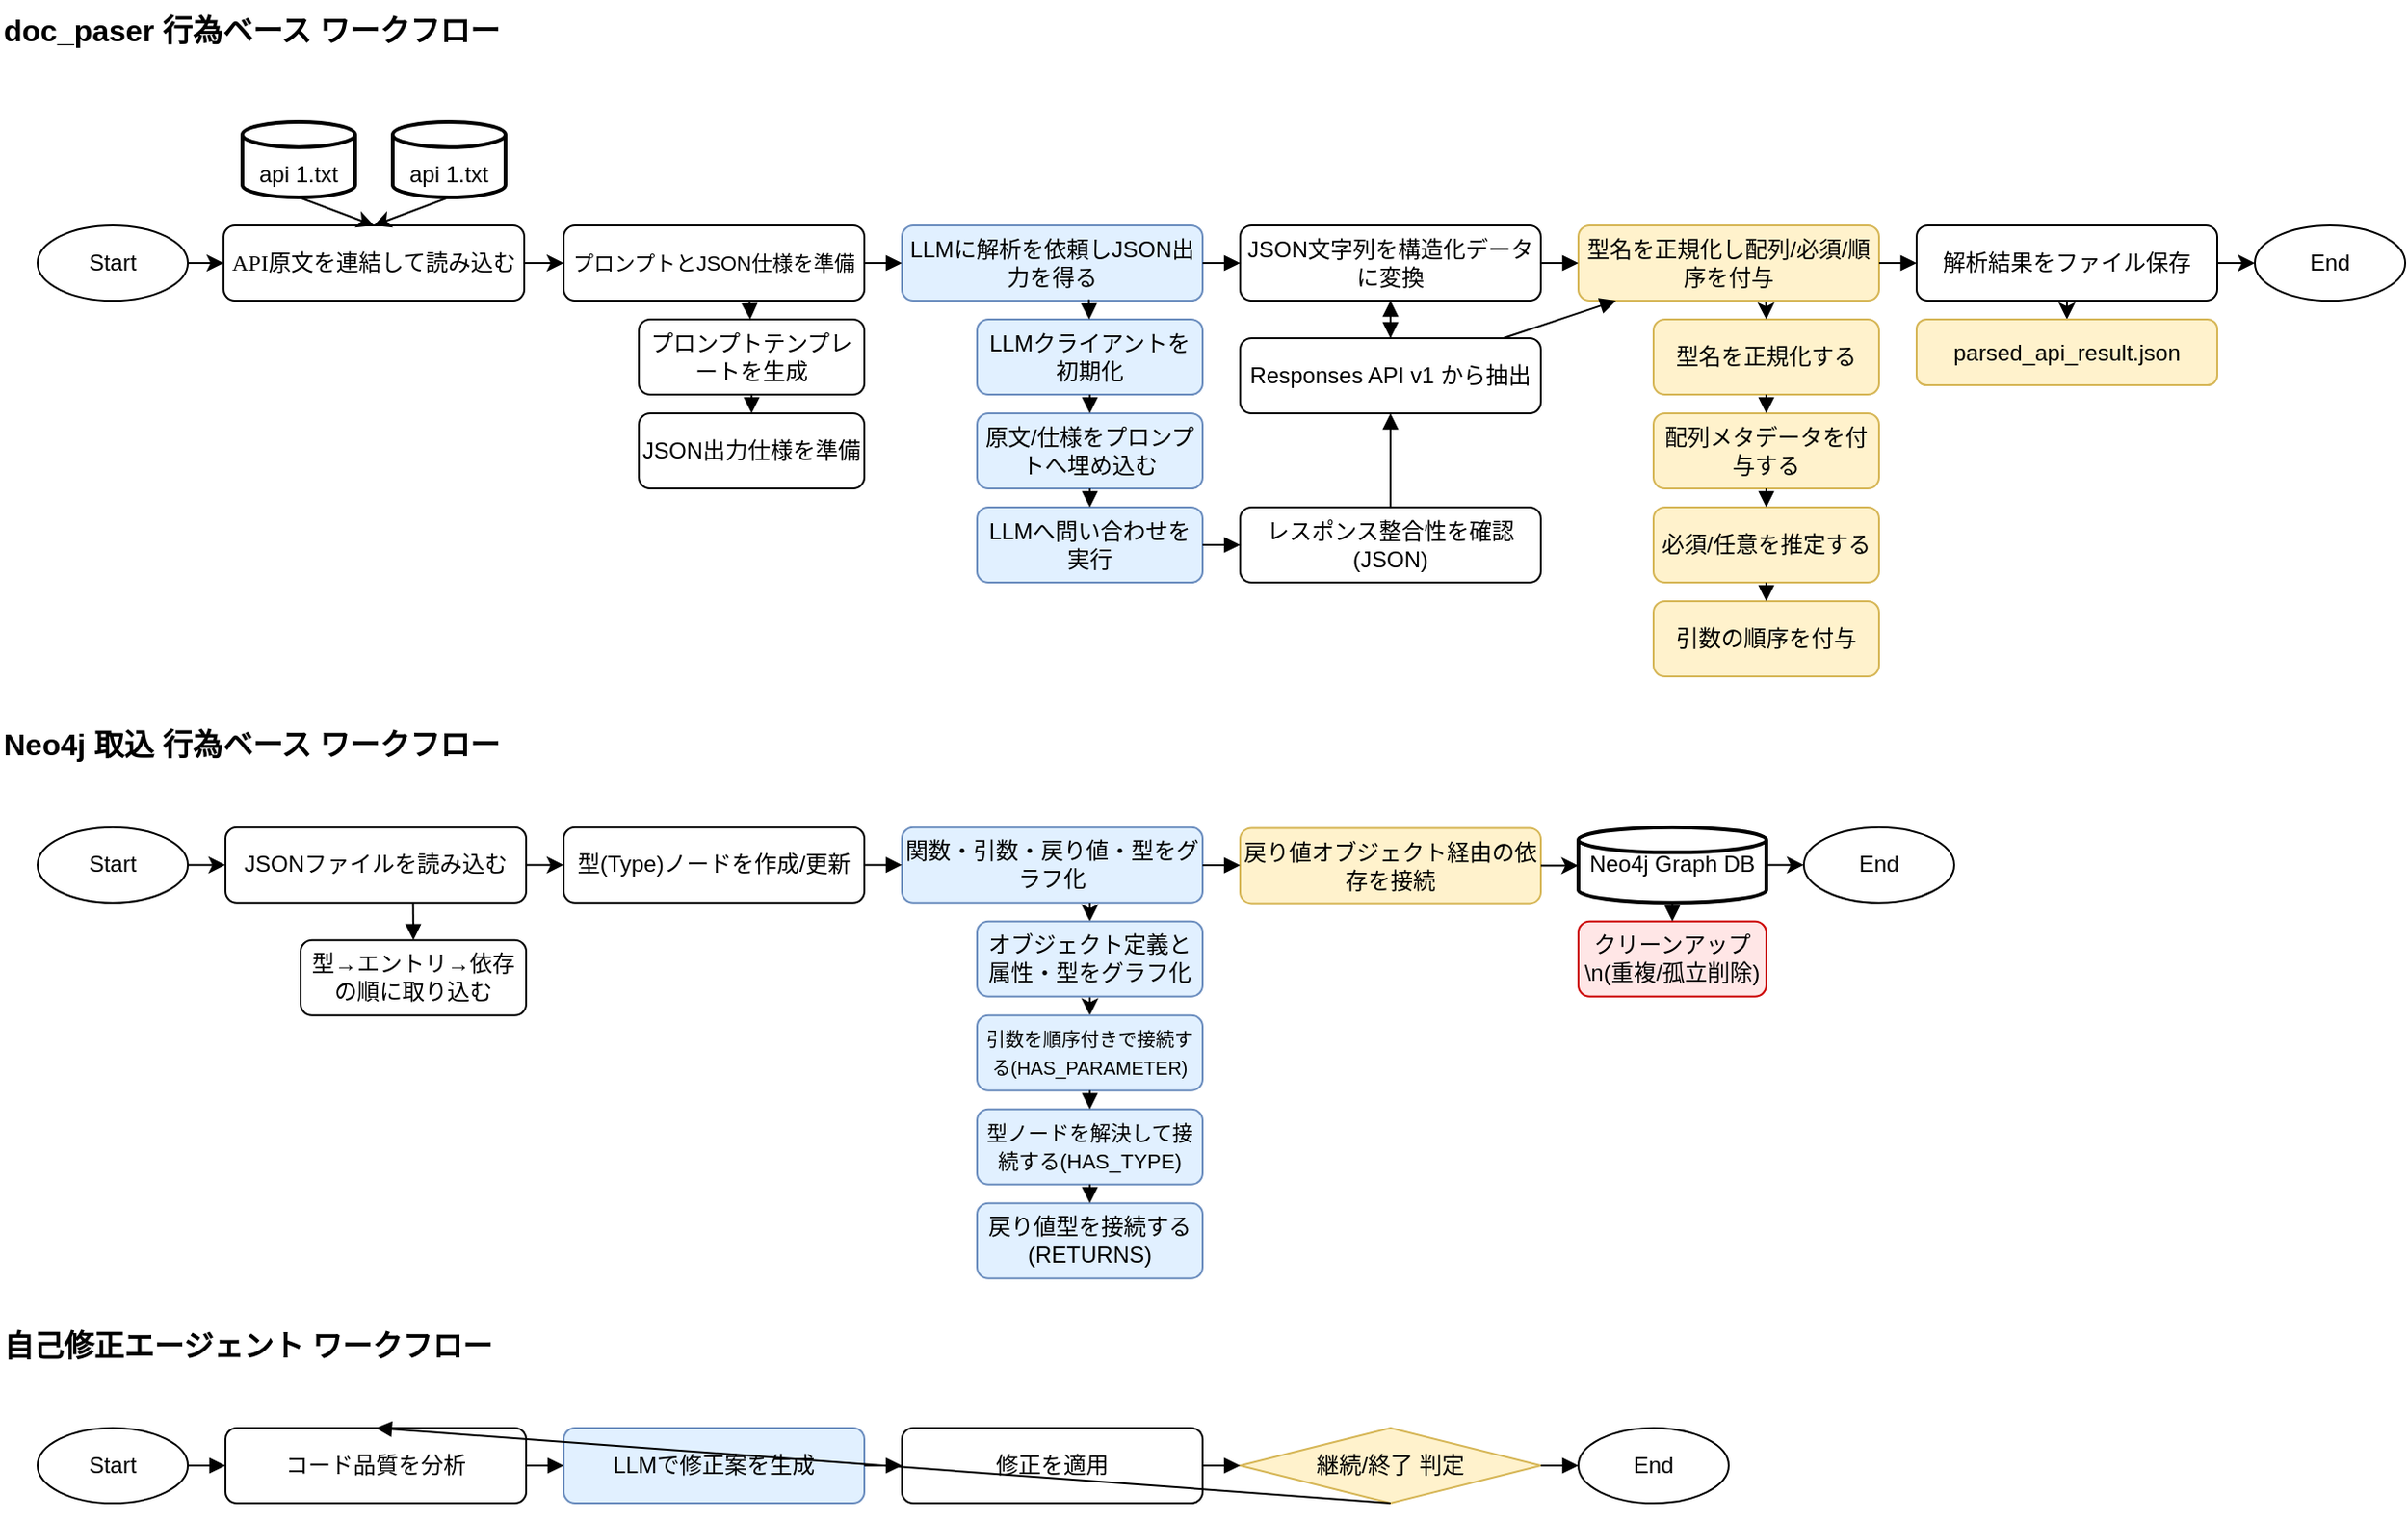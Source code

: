 <mxfile pages="3">
    <diagram id="doc_paser_functions" name="doc_paser_functions">
        <mxGraphModel dx="810" dy="376" grid="1" gridSize="10" guides="1" tooltips="1" connect="1" arrows="1" fold="1" page="1" pageScale="1" pageWidth="1920" pageHeight="1080" math="0" shadow="0">
            <root>
                <mxCell id="0"/>
                <mxCell id="1" parent="0"/>
                <mxCell id="DPF_TITLE" value="doc_paser 行為ベース ワークフロー" style="text;strokeColor=none;fillColor=none;align=left;verticalAlign=top;fontStyle=1;fontSize=16;" parent="1" vertex="1">
                    <mxGeometry x="40" y="40" width="360" height="30" as="geometry"/>
                </mxCell>
                <mxCell id="PqS9zqozncI3o1Njqwn--9" style="edgeStyle=orthogonalEdgeStyle;rounded=0;orthogonalLoop=1;jettySize=auto;html=1;exitX=1;exitY=0.5;exitDx=0;exitDy=0;entryX=0;entryY=0.5;entryDx=0;entryDy=0;" parent="1" source="DPF_START" target="DPF_LOADDOC" edge="1">
                    <mxGeometry relative="1" as="geometry"/>
                </mxCell>
                <mxCell id="DPF_START" value="Start" style="ellipse;whiteSpace=wrap;html=1;fillColor=#ffffff;strokeColor=#000000;" parent="1" vertex="1">
                    <mxGeometry x="60" y="160" width="80" height="40" as="geometry"/>
                </mxCell>
                <mxCell id="PqS9zqozncI3o1Njqwn--10" style="edgeStyle=orthogonalEdgeStyle;rounded=0;orthogonalLoop=1;jettySize=auto;html=1;exitX=1;exitY=0.5;exitDx=0;exitDy=0;entryX=0;entryY=0.5;entryDx=0;entryDy=0;" parent="1" source="DPF_LOADDOC" target="DPF_PROMPT" edge="1">
                    <mxGeometry relative="1" as="geometry"/>
                </mxCell>
                <mxCell id="DPF_LOADDOC" value="&lt;font face=&quot;UDゴシック&quot;&gt;API原文を連結して読み込む&lt;/font&gt;" style="rounded=1;whiteSpace=wrap;html=1;fillColor=#ffffff;strokeColor=#000000;" parent="1" vertex="1">
                    <mxGeometry x="159" y="160" width="160" height="40" as="geometry"/>
                </mxCell>
                <mxCell id="DPF_PROMPT" value="&lt;font style=&quot;font-size: 11px;&quot;&gt;プロンプトとJSON仕様を準備&lt;/font&gt;" style="rounded=1;whiteSpace=wrap;html=1;fillColor=#ffffff;strokeColor=#000000;" parent="1" vertex="1">
                    <mxGeometry x="340" y="160" width="160" height="40" as="geometry"/>
                </mxCell>
                <mxCell id="DPF_LLM" value="LLMに解析を依頼しJSON出力を得る" style="rounded=1;whiteSpace=wrap;html=1;fillColor=#e1f0ff;strokeColor=#6c8ebf;" parent="1" vertex="1">
                    <mxGeometry x="520" y="160" width="160" height="40" as="geometry"/>
                </mxCell>
                <mxCell id="DPF_PARSE" value="JSON文字列を構造化データに変換" style="rounded=1;whiteSpace=wrap;html=1;fillColor=#ffffff;strokeColor=#000000;" parent="1" vertex="1">
                    <mxGeometry x="700" y="160" width="160" height="40" as="geometry"/>
                </mxCell>
                <mxCell id="DPF_POST" value="型名を正規化し配列/必須/順序を付与" style="rounded=1;whiteSpace=wrap;html=1;fillColor=#fff2cc;strokeColor=#d6b656;" parent="1" vertex="1">
                    <mxGeometry x="880" y="160" width="160" height="40" as="geometry"/>
                </mxCell>
                <mxCell id="PqS9zqozncI3o1Njqwn--11" style="edgeStyle=orthogonalEdgeStyle;rounded=0;orthogonalLoop=1;jettySize=auto;html=1;exitX=1;exitY=0.5;exitDx=0;exitDy=0;entryX=0;entryY=0.5;entryDx=0;entryDy=0;" parent="1" source="DPF_SAVE" target="DPF_END_A" edge="1">
                    <mxGeometry relative="1" as="geometry"/>
                </mxCell>
                <mxCell id="PqS9zqozncI3o1Njqwn--12" style="edgeStyle=orthogonalEdgeStyle;rounded=0;orthogonalLoop=1;jettySize=auto;html=1;exitX=0.5;exitY=1;exitDx=0;exitDy=0;entryX=0.5;entryY=0;entryDx=0;entryDy=0;" parent="1" source="DPF_SAVE" target="DPF_JSON" edge="1">
                    <mxGeometry relative="1" as="geometry"/>
                </mxCell>
                <mxCell id="DPF_SAVE" value="解析結果をファイル保存" style="rounded=1;whiteSpace=wrap;html=1;fillColor=#ffffff;strokeColor=#000000;" parent="1" vertex="1">
                    <mxGeometry x="1060" y="160" width="160" height="40" as="geometry"/>
                </mxCell>
                <mxCell id="DPF_JSON" value="parsed_api_result.json" style="rounded=1;whiteSpace=wrap;html=1;fillColor=#fff2cc;strokeColor=#d6b656;" parent="1" vertex="1">
                    <mxGeometry x="1060" y="210" width="160" height="35" as="geometry"/>
                </mxCell>
                <mxCell id="DPF_END_A" value="End" style="ellipse;whiteSpace=wrap;html=1;fillColor=#ffffff;strokeColor=#000000;" parent="1" vertex="1">
                    <mxGeometry x="1240" y="160" width="80" height="40" as="geometry"/>
                </mxCell>
                <mxCell id="DPF_TITLE2" value="Neo4j 取込 行為ベース ワークフロー" style="text;strokeColor=none;fillColor=none;align=left;verticalAlign=top;fontStyle=1;fontSize=16;" parent="1" vertex="1">
                    <mxGeometry x="40" y="420" width="420" height="30" as="geometry"/>
                </mxCell>
                <mxCell id="DPF_START2" value="Start" style="ellipse;whiteSpace=wrap;html=1;fillColor=#ffffff;strokeColor=#000000;" parent="1" vertex="1">
                    <mxGeometry x="60" y="480.35" width="80" height="40" as="geometry"/>
                </mxCell>
                <mxCell id="PqS9zqozncI3o1Njqwn--21" style="edgeStyle=orthogonalEdgeStyle;rounded=0;orthogonalLoop=1;jettySize=auto;html=1;exitX=1;exitY=0.5;exitDx=0;exitDy=0;entryX=0;entryY=0.5;entryDx=0;entryDy=0;" parent="1" source="DPF_START2" target="DPF_READJSON" edge="1">
                    <mxGeometry relative="1" as="geometry">
                        <mxPoint x="320" y="500.35" as="sourcePoint"/>
                    </mxGeometry>
                </mxCell>
                <mxCell id="PqS9zqozncI3o1Njqwn--30" style="edgeStyle=orthogonalEdgeStyle;rounded=0;orthogonalLoop=1;jettySize=auto;html=1;exitX=0.624;exitY=0.978;exitDx=0;exitDy=0;entryX=0.5;entryY=0;entryDx=0;entryDy=0;exitPerimeter=0;" parent="1" edge="1">
                    <mxGeometry relative="1" as="geometry">
                        <mxPoint x="259.84" y="519.47" as="sourcePoint"/>
                    </mxGeometry>
                </mxCell>
                <mxCell id="DPF_IMPORT" value="型→エントリ→依存の順に&lt;span style=&quot;background-color: transparent; color: light-dark(rgb(0, 0, 0), rgb(255, 255, 255));&quot;&gt;取り込む&lt;/span&gt;" style="rounded=1;whiteSpace=wrap;html=1;fillColor=#ffffff;strokeColor=#000000;" parent="1" vertex="1">
                    <mxGeometry x="200" y="540.35" width="120" height="40" as="geometry"/>
                </mxCell>
                <mxCell id="DPF_TYPES" value="型(Type)ノードを作成/更新" style="rounded=1;whiteSpace=wrap;html=1;fillColor=#ffffff;strokeColor=#000000;" parent="1" vertex="1">
                    <mxGeometry x="340" y="480.35" width="160" height="40" as="geometry"/>
                </mxCell>
                <mxCell id="DPF_FUNCS" value="関数・引数・戻り値・型をグラフ化" style="rounded=1;whiteSpace=wrap;html=1;fillColor=#e1f0ff;strokeColor=#6c8ebf;" parent="1" vertex="1">
                    <mxGeometry x="520" y="480.35" width="160" height="40" as="geometry"/>
                </mxCell>
                <mxCell id="PqS9zqozncI3o1Njqwn--27" style="edgeStyle=orthogonalEdgeStyle;rounded=0;orthogonalLoop=1;jettySize=auto;html=1;exitX=0.5;exitY=1;exitDx=0;exitDy=0;entryX=0.5;entryY=0;entryDx=0;entryDy=0;" parent="1" source="DPF_OBJS" target="DPF_FUNC_PARAM" edge="1">
                    <mxGeometry relative="1" as="geometry"/>
                </mxCell>
                <mxCell id="PqS9zqozncI3o1Njqwn--29" style="edgeStyle=orthogonalEdgeStyle;rounded=0;orthogonalLoop=1;jettySize=auto;html=1;entryX=0.5;entryY=0;entryDx=0;entryDy=0;exitX=0.625;exitY=1.005;exitDx=0;exitDy=0;exitPerimeter=0;" parent="1" source="DPF_FUNCS" target="DPF_OBJS" edge="1">
                    <mxGeometry relative="1" as="geometry">
                        <mxPoint x="619.94" y="520.7" as="targetPoint"/>
                        <mxPoint x="620" y="520.35" as="sourcePoint"/>
                    </mxGeometry>
                </mxCell>
                <mxCell id="DPF_OBJS" value="オブジェクト定義と属性・型をグラフ化" style="rounded=1;whiteSpace=wrap;html=1;fillColor=#e1f0ff;strokeColor=#6c8ebf;" parent="1" vertex="1">
                    <mxGeometry x="560" y="530.35" width="120" height="40" as="geometry"/>
                </mxCell>
                <mxCell id="DPF_DEPS" value="戻り値オブジェクト経由の依存を接続" style="rounded=1;whiteSpace=wrap;html=1;fillColor=#fff2cc;strokeColor=#d6b656;" parent="1" vertex="1">
                    <mxGeometry x="700" y="480.7" width="160" height="40" as="geometry"/>
                </mxCell>
                <mxCell id="DPF_END_B" value="End" style="ellipse;whiteSpace=wrap;html=1;fillColor=#ffffff;strokeColor=#000000;" parent="1" vertex="1">
                    <mxGeometry x="1000" y="480.35" width="80" height="40" as="geometry"/>
                </mxCell>
                <mxCell id="e_dpf_4" style="endArrow=block;html=1;" parent="1" source="DPF_PROMPT" target="DPF_LLM" edge="1">
                    <mxGeometry relative="1" as="geometry"/>
                </mxCell>
                <mxCell id="e_dpf_5" style="endArrow=block;html=1;" parent="1" source="DPF_LLM" target="DPF_PARSE" edge="1">
                    <mxGeometry relative="1" as="geometry"/>
                </mxCell>
                <mxCell id="e_dpf_6" style="endArrow=block;html=1;" parent="1" source="DPF_PARSE" target="DPF_POST" edge="1">
                    <mxGeometry relative="1" as="geometry"/>
                </mxCell>
                <mxCell id="e_dpf_7" style="endArrow=block;html=1;" parent="1" source="DPF_POST" target="DPF_SAVE" edge="1">
                    <mxGeometry relative="1" as="geometry"/>
                </mxCell>
                <mxCell id="e_dpf_12" style="endArrow=block;html=1;" parent="1" source="DPF_TYPES" target="DPF_FUNCS" edge="1">
                    <mxGeometry relative="1" as="geometry"/>
                </mxCell>
                <mxCell id="e_dpf_14" style="endArrow=block;html=1;" parent="1" source="DPF_FUNCS" target="DPF_DEPS" edge="1">
                    <mxGeometry relative="1" as="geometry"/>
                </mxCell>
                <mxCell id="DPF_PROMPT_TPL" value="プロンプトテンプレートを生成" style="rounded=1;whiteSpace=wrap;html=1;fillColor=#ffffff;strokeColor=#000000;" parent="1" vertex="1">
                    <mxGeometry x="380" y="210" width="120" height="40" as="geometry"/>
                </mxCell>
                <mxCell id="DPF_JSON_FMT" value="JSON出力仕様を準備" style="rounded=1;whiteSpace=wrap;html=1;fillColor=#ffffff;strokeColor=#000000;" parent="1" vertex="1">
                    <mxGeometry x="380" y="260" width="120" height="40" as="geometry"/>
                </mxCell>
                <mxCell id="e_dpf_20" style="endArrow=block;html=1;exitX=0.618;exitY=1.019;exitDx=0;exitDy=0;exitPerimeter=0;" parent="1" source="DPF_PROMPT" target="DPF_PROMPT_TPL" edge="1">
                    <mxGeometry relative="1" as="geometry"/>
                </mxCell>
                <mxCell id="e_dpf_21" style="endArrow=block;html=1;" parent="1" source="DPF_PROMPT_TPL" target="DPF_JSON_FMT" edge="1">
                    <mxGeometry relative="1" as="geometry"/>
                </mxCell>
                <mxCell id="DPF_LLM_INIT" value="LLMクライアントを初期化" style="rounded=1;whiteSpace=wrap;html=1;fillColor=#e1f0ff;strokeColor=#6c8ebf;" parent="1" vertex="1">
                    <mxGeometry x="560" y="210" width="120" height="40" as="geometry"/>
                </mxCell>
                <mxCell id="DPF_PROMPT_FILL" value="原文/仕様をプロンプトへ埋め込む" style="rounded=1;whiteSpace=wrap;html=1;fillColor=#e1f0ff;strokeColor=#6c8ebf;" parent="1" vertex="1">
                    <mxGeometry x="560" y="260" width="120" height="40" as="geometry"/>
                </mxCell>
                <mxCell id="DPF_QUERY" value="LLMへ問い合わせを実行" style="rounded=1;whiteSpace=wrap;html=1;fillColor=#e1f0ff;strokeColor=#6c8ebf;" parent="1" vertex="1">
                    <mxGeometry x="560" y="310" width="120" height="40" as="geometry"/>
                </mxCell>
                <mxCell id="e_dpf_22" style="endArrow=block;html=1;exitX=0.622;exitY=0.984;exitDx=0;exitDy=0;exitPerimeter=0;" parent="1" source="DPF_LLM" target="DPF_LLM_INIT" edge="1">
                    <mxGeometry relative="1" as="geometry"/>
                </mxCell>
                <mxCell id="e_dpf_23" style="endArrow=block;html=1;" parent="1" source="DPF_LLM_INIT" target="DPF_PROMPT_FILL" edge="1">
                    <mxGeometry relative="1" as="geometry"/>
                </mxCell>
                <mxCell id="e_dpf_24" style="endArrow=block;html=1;" parent="1" source="DPF_PROMPT_FILL" target="DPF_QUERY" edge="1">
                    <mxGeometry relative="1" as="geometry"/>
                </mxCell>
                <mxCell id="DPF_RESP_CHECK" value="レスポンス整合性を確認(JSON)" style="rounded=1;whiteSpace=wrap;html=1;fillColor=#ffffff;strokeColor=#000000;" parent="1" vertex="1">
                    <mxGeometry x="700" y="310" width="160" height="40" as="geometry"/>
                </mxCell>
                <mxCell id="e_dpf_25" style="endArrow=block;html=1;" parent="1" source="DPF_QUERY" target="DPF_RESP_CHECK" edge="1">
                    <mxGeometry relative="1" as="geometry"/>
                </mxCell>
                <mxCell id="e_dpf_26" style="endArrow=block;html=1;" parent="1" source="DPF_RESP_API" target="DPF_PARSE" edge="1">
                    <mxGeometry relative="1" as="geometry"/>
                </mxCell>
                <mxCell id="DPF_NORM" value="型名を正規化する" style="rounded=1;whiteSpace=wrap;html=1;fillColor=#fff2cc;strokeColor=#d6b656;" parent="1" vertex="1">
                    <mxGeometry x="920" y="210" width="120" height="40" as="geometry"/>
                </mxCell>
                <mxCell id="DPF_ARRAY" value="配列メタデータを付与する" style="rounded=1;whiteSpace=wrap;html=1;fillColor=#fff2cc;strokeColor=#d6b656;" parent="1" vertex="1">
                    <mxGeometry x="920" y="260" width="120" height="40" as="geometry"/>
                </mxCell>
                <mxCell id="DPF_REQ" value="必須/任意を推定する" style="rounded=1;whiteSpace=wrap;html=1;fillColor=#fff2cc;strokeColor=#d6b656;" parent="1" vertex="1">
                    <mxGeometry x="920" y="310" width="120" height="40" as="geometry"/>
                </mxCell>
                <mxCell id="DPF_POS" value="引数の順序を付与" style="rounded=1;whiteSpace=wrap;html=1;fillColor=#fff2cc;strokeColor=#d6b656;" parent="1" vertex="1">
                    <mxGeometry x="920" y="360" width="120" height="40" as="geometry"/>
                </mxCell>
                <mxCell id="e_dpf_28" style="endArrow=block;html=1;" parent="1" source="DPF_NORM" target="DPF_ARRAY" edge="1">
                    <mxGeometry relative="1" as="geometry"/>
                </mxCell>
                <mxCell id="e_dpf_29" style="endArrow=block;html=1;" parent="1" source="DPF_ARRAY" target="DPF_REQ" edge="1">
                    <mxGeometry relative="1" as="geometry"/>
                </mxCell>
                <mxCell id="e_dpf_30" style="endArrow=block;html=1;" parent="1" source="DPF_REQ" target="DPF_POS" edge="1">
                    <mxGeometry relative="1" as="geometry"/>
                </mxCell>
                <mxCell id="PqS9zqozncI3o1Njqwn--22" style="edgeStyle=orthogonalEdgeStyle;rounded=0;orthogonalLoop=1;jettySize=auto;html=1;exitX=1;exitY=0.5;exitDx=0;exitDy=0;entryX=0;entryY=0.5;entryDx=0;entryDy=0;" parent="1" source="DPF_READJSON" target="DPF_TYPES" edge="1">
                    <mxGeometry relative="1" as="geometry"/>
                </mxCell>
                <mxCell id="DPF_READJSON" value="JSONファイルを読み込む" style="rounded=1;whiteSpace=wrap;html=1;fillColor=#ffffff;strokeColor=#000000;" parent="1" vertex="1">
                    <mxGeometry x="160" y="480.35" width="160" height="40" as="geometry"/>
                </mxCell>
                <mxCell id="e_dpf_33" style="endArrow=block;html=1;" parent="1" edge="1">
                    <mxGeometry relative="1" as="geometry">
                        <mxPoint x="260" y="570.35" as="sourcePoint"/>
                    </mxGeometry>
                </mxCell>
                <mxCell id="e_dpf_34" style="endArrow=block;html=1;" parent="1" edge="1">
                    <mxGeometry relative="1" as="geometry">
                        <mxPoint x="260" y="620.35" as="sourcePoint"/>
                    </mxGeometry>
                </mxCell>
                <mxCell id="e_dpf_36" style="endArrow=block;html=1;exitX=0.624;exitY=0.996;exitDx=0;exitDy=0;exitPerimeter=0;entryX=0.5;entryY=0;entryDx=0;entryDy=0;" parent="1" source="DPF_READJSON" target="DPF_IMPORT" edge="1">
                    <mxGeometry relative="1" as="geometry"/>
                </mxCell>
                <mxCell id="DPF_FUNC_PARAM" value="&lt;font style=&quot;font-size: 10px;&quot;&gt;引数を順序付きで接続する(HAS_PARAMETER)&lt;/font&gt;" style="rounded=1;whiteSpace=wrap;html=1;fillColor=#e1f0ff;strokeColor=#6c8ebf;" parent="1" vertex="1">
                    <mxGeometry x="560" y="580.35" width="120" height="40" as="geometry"/>
                </mxCell>
                <mxCell id="DPF_FUNC_TYPE" value="&lt;font style=&quot;font-size: 11px;&quot;&gt;型ノードを解決して接続する(HAS_TYPE)&lt;/font&gt;" style="rounded=1;whiteSpace=wrap;html=1;fillColor=#e1f0ff;strokeColor=#6c8ebf;" parent="1" vertex="1">
                    <mxGeometry x="560" y="630.35" width="120" height="40" as="geometry"/>
                </mxCell>
                <mxCell id="DPF_FUNC_RET" value="戻り値型を接続する(RETURNS)" style="rounded=1;whiteSpace=wrap;html=1;fillColor=#e1f0ff;strokeColor=#6c8ebf;" parent="1" vertex="1">
                    <mxGeometry x="560" y="680.35" width="120" height="40" as="geometry"/>
                </mxCell>
                <mxCell id="e_dpf_38" style="endArrow=block;html=1;" parent="1" source="DPF_FUNC_PARAM" target="DPF_FUNC_TYPE" edge="1">
                    <mxGeometry relative="1" as="geometry"/>
                </mxCell>
                <mxCell id="e_dpf_39" style="endArrow=block;html=1;" parent="1" source="DPF_FUNC_TYPE" target="DPF_FUNC_RET" edge="1">
                    <mxGeometry relative="1" as="geometry"/>
                </mxCell>
                <mxCell id="PqS9zqozncI3o1Njqwn--7" style="rounded=0;orthogonalLoop=1;jettySize=auto;html=1;exitX=0.5;exitY=1;exitDx=0;exitDy=0;exitPerimeter=0;entryX=0.5;entryY=0;entryDx=0;entryDy=0;" parent="1" source="PqS9zqozncI3o1Njqwn--3" target="DPF_LOADDOC" edge="1">
                    <mxGeometry relative="1" as="geometry"/>
                </mxCell>
                <mxCell id="PqS9zqozncI3o1Njqwn--3" value="&lt;div&gt;&lt;br&gt;&lt;/div&gt;api 1.txt" style="strokeWidth=2;html=1;shape=mxgraph.flowchart.database;whiteSpace=wrap;fontFamily=Helvetica;" parent="1" vertex="1">
                    <mxGeometry x="249" y="105" width="60" height="40" as="geometry"/>
                </mxCell>
                <mxCell id="PqS9zqozncI3o1Njqwn--8" style="rounded=0;orthogonalLoop=1;jettySize=auto;html=1;exitX=0.5;exitY=1;exitDx=0;exitDy=0;exitPerimeter=0;entryX=0.5;entryY=0;entryDx=0;entryDy=0;" parent="1" source="PqS9zqozncI3o1Njqwn--4" target="DPF_LOADDOC" edge="1">
                    <mxGeometry relative="1" as="geometry"/>
                </mxCell>
                <mxCell id="PqS9zqozncI3o1Njqwn--4" value="&lt;div&gt;&lt;br&gt;&lt;/div&gt;api 1.txt" style="strokeWidth=2;html=1;shape=mxgraph.flowchart.database;whiteSpace=wrap;fontFamily=Helvetica;" parent="1" vertex="1">
                    <mxGeometry x="169" y="105" width="60" height="40" as="geometry"/>
                </mxCell>
                <mxCell id="PqS9zqozncI3o1Njqwn--15" style="edgeStyle=orthogonalEdgeStyle;rounded=0;orthogonalLoop=1;jettySize=auto;html=1;exitX=0.624;exitY=1.017;exitDx=0;exitDy=0;exitPerimeter=0;" parent="1" source="DPF_POST" edge="1">
                    <mxGeometry relative="1" as="geometry">
                        <mxPoint x="980" y="210" as="targetPoint"/>
                    </mxGeometry>
                </mxCell>
                <mxCell id="PqS9zqozncI3o1Njqwn--25" style="edgeStyle=orthogonalEdgeStyle;rounded=0;orthogonalLoop=1;jettySize=auto;html=1;exitX=1;exitY=0.5;exitDx=0;exitDy=0;exitPerimeter=0;entryX=0;entryY=0.5;entryDx=0;entryDy=0;" parent="1" source="PqS9zqozncI3o1Njqwn--23" target="DPF_END_B" edge="1">
                    <mxGeometry relative="1" as="geometry"/>
                </mxCell>
                <mxCell id="PqS9zqozncI3o1Njqwn--23" value="Neo4j Graph DB" style="strokeWidth=2;html=1;shape=mxgraph.flowchart.database;whiteSpace=wrap;" parent="1" vertex="1">
                    <mxGeometry x="880" y="480.35" width="100" height="40" as="geometry"/>
                </mxCell>
                <mxCell id="PqS9zqozncI3o1Njqwn--24" style="edgeStyle=orthogonalEdgeStyle;rounded=0;orthogonalLoop=1;jettySize=auto;html=1;exitX=0.5;exitY=1;exitDx=0;exitDy=0;exitPerimeter=0;" parent="1" source="PqS9zqozncI3o1Njqwn--23" target="PqS9zqozncI3o1Njqwn--23" edge="1">
                    <mxGeometry relative="1" as="geometry"/>
                </mxCell>
                <mxCell id="PqS9zqozncI3o1Njqwn--26" style="edgeStyle=orthogonalEdgeStyle;rounded=0;orthogonalLoop=1;jettySize=auto;html=1;exitX=1;exitY=0.5;exitDx=0;exitDy=0;entryX=0;entryY=0.5;entryDx=0;entryDy=0;entryPerimeter=0;" parent="1" source="DPF_DEPS" target="PqS9zqozncI3o1Njqwn--23" edge="1">
                    <mxGeometry relative="1" as="geometry"/>
                </mxCell>
                <mxCell id="e_dpf_26a" style="endArrow=block;html=1;" parent="1" source="DPF_PARSE" target="DPF_RESP_API" edge="1">
                    <mxGeometry relative="1" as="geometry"/>
                </mxCell>
                <mxCell id="e_dpf_26b" style="endArrow=block;html=1;" parent="1" source="DPF_RESP_API" target="DPF_POST" edge="1">
                    <mxGeometry relative="1" as="geometry"/>
                </mxCell>
                <mxCell id="DPF_CLEAN" value="クリーンアップ\n(重複/孤立削除)" style="rounded=1;whiteSpace=wrap;html=1;fillColor=#ffe6e6;strokeColor=#cc0000;" parent="1" vertex="1">
                    <mxGeometry x="880" y="530.35" width="100" height="40" as="geometry"/>
                </mxCell>
                <mxCell id="e_dpf_45" style="endArrow=block;html=1;" parent="1" source="PqS9zqozncI3o1Njqwn--23" target="DPF_CLEAN" edge="1">
                    <mxGeometry relative="1" as="geometry"/>
                </mxCell>
                <mxCell id="DPF_TITLE3" value="自己修正エージェント ワークフロー" style="text;strokeColor=none;fillColor=none;align=left;verticalAlign=top;fontStyle=1;fontSize=16;" parent="1" vertex="1">
                    <mxGeometry x="40" y="740" width="360" height="30" as="geometry"/>
                </mxCell>
                <mxCell id="DPF_START3" value="Start" style="ellipse;whiteSpace=wrap;html=1;fillColor=#ffffff;strokeColor=#000000;" parent="1" vertex="1">
                    <mxGeometry x="60" y="800" width="80" height="40" as="geometry"/>
                </mxCell>
                <mxCell id="DPF_ANALYZE" value="コード品質を分析" style="rounded=1;whiteSpace=wrap;html=1;fillColor=#ffffff;strokeColor=#000000;" parent="1" vertex="1">
                    <mxGeometry x="160" y="800" width="160" height="40" as="geometry"/>
                </mxCell>
                <mxCell id="DPF_GEN_CORR" value="LLMで修正案を生成" style="rounded=1;whiteSpace=wrap;html=1;fillColor=#e1f0ff;strokeColor=#6c8ebf;" parent="1" vertex="1">
                    <mxGeometry x="340" y="800" width="160" height="40" as="geometry"/>
                </mxCell>
                <mxCell id="DPF_APPLY_CORR" value="修正を適用" style="rounded=1;whiteSpace=wrap;html=1;fillColor=#ffffff;strokeColor=#000000;" parent="1" vertex="1">
                    <mxGeometry x="520" y="800" width="160" height="40" as="geometry"/>
                </mxCell>
                <mxCell id="DPF_DECIDE" value="継続/終了 判定" style="rhombus;whiteSpace=wrap;html=1;fillColor=#fff2cc;strokeColor=#d6b656;" parent="1" vertex="1">
                    <mxGeometry x="700" y="800" width="160" height="40" as="geometry"/>
                </mxCell>
                <mxCell id="DPF_END3" value="End" style="ellipse;whiteSpace=wrap;html=1;fillColor=#ffffff;strokeColor=#000000;" parent="1" vertex="1">
                    <mxGeometry x="880" y="800" width="80" height="40" as="geometry"/>
                </mxCell>
                <mxCell id="e_dpf_50" style="endArrow=block;html=1;" parent="1" source="DPF_START3" target="DPF_ANALYZE" edge="1">
                    <mxGeometry relative="1" as="geometry"/>
                </mxCell>
                <mxCell id="e_dpf_51" style="endArrow=block;html=1;" parent="1" source="DPF_ANALYZE" target="DPF_GEN_CORR" edge="1">
                    <mxGeometry relative="1" as="geometry"/>
                </mxCell>
                <mxCell id="e_dpf_52" style="endArrow=block;html=1;" parent="1" source="DPF_GEN_CORR" target="DPF_APPLY_CORR" edge="1">
                    <mxGeometry relative="1" as="geometry"/>
                </mxCell>
                <mxCell id="e_dpf_53" style="endArrow=block;html=1;" parent="1" source="DPF_APPLY_CORR" target="DPF_DECIDE" edge="1">
                    <mxGeometry relative="1" as="geometry"/>
                </mxCell>
                <mxCell id="e_dpf_54" style="endArrow=block;html=1;" parent="1" source="DPF_DECIDE" target="DPF_END3" edge="1">
                    <mxGeometry relative="1" as="geometry"/>
                </mxCell>
                <mxCell id="e_dpf_55" style="endArrow=block;html=1;exitX=0.5;exitY=1;exitDx=0;exitDy=0;exitPerimeter=0;entryX=0.5;entryY=0;entryDx=0;entryDy=0;" parent="1" source="DPF_DECIDE" target="DPF_ANALYZE" edge="1">
                    <mxGeometry relative="1" as="geometry"/>
                </mxCell>
                <mxCell id="2" value="" style="endArrow=block;html=1;" edge="1" parent="1" source="DPF_RESP_CHECK" target="DPF_RESP_API">
                    <mxGeometry relative="1" as="geometry">
                        <mxPoint x="780" y="310" as="sourcePoint"/>
                        <mxPoint x="780" y="200" as="targetPoint"/>
                    </mxGeometry>
                </mxCell>
                <mxCell id="DPF_RESP_API" value="Responses API v1 から抽出" style="rounded=1;whiteSpace=wrap;html=1;fillColor=#ffffff;strokeColor=#000000;" parent="1" vertex="1">
                    <mxGeometry x="700" y="220" width="160" height="40" as="geometry"/>
                </mxCell>
            </root>
        </mxGraphModel>
    </diagram>
    <diagram id="code_parser_functions" name="code_parser_functions">
        <mxGraphModel dx="1404" dy="995" grid="1" gridSize="10" guides="1" tooltips="1" connect="1" arrows="1" fold="1" page="1" pageScale="1" pageWidth="1920" pageHeight="1080" math="0" shadow="0">
            <root>
                <mxCell id="0"/>
                <mxCell id="1" parent="0"/>
                <mxCell id="CPF_TITLE" value="code_parser 行為ベース ワークフロー" style="text;strokeColor=none;fillColor=none;align=left;verticalAlign=top;fontStyle=1;fontSize=16;" parent="1" vertex="1">
                    <mxGeometry x="40" y="40" width="420" height="30" as="geometry"/>
                </mxCell>
                <mxCell id="CPF_START" value="Start" style="ellipse;whiteSpace=wrap;html=1;fillColor=#ffffff;strokeColor=#000000;" parent="1" vertex="1">
                    <mxGeometry x="60" y="80" width="80" height="40" as="geometry"/>
                </mxCell>
                <mxCell id="CPF_READ" value="pythonファイルを読み込む" style="rounded=1;whiteSpace=wrap;html=1;fillColor=#ffffff;strokeColor=#000000;" parent="1" vertex="1">
                    <mxGeometry x="160" y="80" width="160" height="40" as="geometry"/>
                </mxCell>
                <mxCell id="CPF_PARSE" value="Tree-sitterで構文木を生成" style="rounded=1;whiteSpace=wrap;html=1;fillColor=#ffffff;strokeColor=#000000;" parent="1" vertex="1">
                    <mxGeometry x="340" y="80" width="160" height="40" as="geometry"/>
                </mxCell>
                <mxCell id="CPF_METRICS" value="ファイルメトリクスを計算" style="rounded=1;whiteSpace=wrap;html=1;fillColor=#ffffff;strokeColor=#000000;" parent="1" vertex="1">
                    <mxGeometry x="520" y="80" width="160" height="40" as="geometry"/>
                </mxCell>
                <mxCell id="Ps0jhui57fohxy4ZzbIr-2" style="edgeStyle=orthogonalEdgeStyle;rounded=0;orthogonalLoop=1;jettySize=auto;html=1;exitX=1;exitY=0.5;exitDx=0;exitDy=0;entryX=0;entryY=0.5;entryDx=0;entryDy=0;" edge="1" parent="1" source="CPF_EXTRACT" target="CPF_LLM">
                    <mxGeometry relative="1" as="geometry"/>
                </mxCell>
                <mxCell id="CPF_EXTRACT" value="構文要素を再帰抽出" style="rounded=1;whiteSpace=wrap;html=1;fillColor=#ffffff;strokeColor=#000000;" parent="1" vertex="1">
                    <mxGeometry x="700" y="80" width="160" height="40" as="geometry"/>
                </mxCell>
                <mxCell id="CPF_CONTAINS" value="親子関係(CONTAINS)を接続" style="rounded=1;whiteSpace=wrap;html=1;fillColor=#fff2cc;strokeColor=#d6b656;" parent="1" vertex="1">
                    <mxGeometry x="740" y="130" width="120" height="40" as="geometry"/>
                </mxCell>
                <mxCell id="Ps0jhui57fohxy4ZzbIr-5" style="edgeStyle=orthogonalEdgeStyle;rounded=0;orthogonalLoop=1;jettySize=auto;html=1;exitX=1;exitY=0.5;exitDx=0;exitDy=0;entryX=0;entryY=0.5;entryDx=0;entryDy=0;" edge="1" parent="1" source="CPF_LLM" target="CPF_CREATE_NODES">
                    <mxGeometry relative="1" as="geometry">
                        <Array as="points">
                            <mxPoint x="1060" y="100"/>
                            <mxPoint x="1060" y="230"/>
                            <mxPoint x="60" y="230"/>
                            <mxPoint x="60" y="260"/>
                        </Array>
                    </mxGeometry>
                </mxCell>
                <mxCell id="CPF_LLM" value="LLMで関数/クラスに説明を付与する" style="rounded=1;whiteSpace=wrap;html=1;fillColor=#e1f0ff;strokeColor=#6c8ebf;" parent="1" vertex="1">
                    <mxGeometry x="880" y="80" width="160" height="40" as="geometry"/>
                </mxCell>
                <mxCell id="CPF_CREATE_NODES" value="ノードを作成する&lt;div&gt;（種類ごと）&lt;/div&gt;" style="rounded=1;whiteSpace=wrap;html=1;fillColor=#d5e8d4;strokeColor=#82b366;" parent="1" vertex="1">
                    <mxGeometry x="80" y="240" width="160" height="40" as="geometry"/>
                </mxCell>
                <mxCell id="CPF_NODE_PROPS" value="&lt;font style=&quot;font-size: 11px;&quot;&gt;ノードにプロパティを付与&lt;/font&gt;&lt;div&gt;&lt;font style=&quot;font-size: 11px;&quot;&gt;(id/name/text/位置/complexity/llm_analysis)&lt;/font&gt;&lt;/div&gt;" style="rounded=1;whiteSpace=wrap;html=1;fillColor=#ffffff;strokeColor=#000000;" parent="1" vertex="1">
                    <mxGeometry x="260" y="240" width="160" height="40" as="geometry"/>
                </mxCell>
                <mxCell id="CPF_CREATE_RELS" value="リレーションを作成する" style="rounded=1;whiteSpace=wrap;html=1;fillColor=#d5e8d4;strokeColor=#82b366;" parent="1" vertex="1">
                    <mxGeometry x="440" y="240" width="160" height="40" as="geometry"/>
                </mxCell>
                <mxCell id="CPF_STATS" value="統計を表示する" style="rounded=1;whiteSpace=wrap;html=1;fillColor=#d5e8d4;strokeColor=#82b366;" parent="1" vertex="1">
                    <mxGeometry x="620" y="240" width="160" height="40" as="geometry"/>
                </mxCell>
                <mxCell id="CPF_END" value="End" style="ellipse;whiteSpace=wrap;html=1;fillColor=#ffffff;strokeColor=#000000;" parent="1" vertex="1">
                    <mxGeometry x="800" y="240" width="80" height="40" as="geometry"/>
                </mxCell>
                <mxCell id="e_cpf_1" style="endArrow=block;html=1;" parent="1" source="CPF_START" edge="1">
                    <mxGeometry relative="1" as="geometry">
                        <mxPoint x="160" y="100.0" as="targetPoint"/>
                    </mxGeometry>
                </mxCell>
                <mxCell id="e_cpf_9" style="endArrow=block;html=1;" parent="1" source="CPF_READ" target="CPF_PARSE" edge="1">
                    <mxGeometry relative="1" as="geometry"/>
                </mxCell>
                <mxCell id="e_cpf_10" style="endArrow=block;html=1;" parent="1" source="CPF_PARSE" target="CPF_METRICS" edge="1">
                    <mxGeometry relative="1" as="geometry"/>
                </mxCell>
                <mxCell id="e_cpf_11" style="endArrow=block;html=1;" parent="1" source="CPF_METRICS" target="CPF_EXTRACT" edge="1">
                    <mxGeometry relative="1" as="geometry"/>
                </mxCell>
                <mxCell id="e_cpf_12" style="endArrow=block;html=1;entryX=0.5;entryY=0;entryDx=0;entryDy=0;" parent="1" target="CPF_CONTAINS" edge="1">
                    <mxGeometry relative="1" as="geometry">
                        <mxPoint x="800" y="120" as="sourcePoint"/>
                    </mxGeometry>
                </mxCell>
                <mxCell id="e_cpf_13" style="endArrow=block;html=1;" parent="1" source="CPF_CONTAINS" target="CPF_ADV" edge="1">
                    <mxGeometry relative="1" as="geometry"/>
                </mxCell>
                <mxCell id="e_cpf_19" style="endArrow=block;html=1;" parent="1" source="CPF_CREATE_NODES" target="CPF_NODE_PROPS" edge="1">
                    <mxGeometry relative="1" as="geometry"/>
                </mxCell>
                <mxCell id="e_cpf_20" style="endArrow=block;html=1;" parent="1" source="CPF_NODE_PROPS" target="CPF_CREATE_RELS" edge="1">
                    <mxGeometry relative="1" as="geometry"/>
                </mxCell>
                <mxCell id="e_cpf_21" style="endArrow=block;html=1;" parent="1" source="CPF_CREATE_RELS" target="CPF_STATS" edge="1">
                    <mxGeometry relative="1" as="geometry"/>
                </mxCell>
                <mxCell id="e_cpf_22" style="endArrow=block;html=1;" parent="1" source="CPF_STATS" target="CPF_END" edge="1">
                    <mxGeometry relative="1" as="geometry"/>
                </mxCell>
                <mxCell id="CPF_ADV" value="&lt;font style=&quot;font-size: 11px;&quot;&gt;高度な関係を抽出する&lt;br&gt;(CALLS / ASSIGNS / HAS_ATTRIBUTE)&lt;/font&gt;" style="rounded=1;whiteSpace=wrap;html=1;fillColor=#fff2cc;strokeColor=#d6b656;" parent="1" vertex="1">
                    <mxGeometry x="740" y="180" width="120" height="40" as="geometry"/>
                </mxCell>
            </root>
        </mxGraphModel>
    </diagram>
    <diagram id="code_generator_functions" name="code_generator_functions">
        <mxGraphModel dx="2573" dy="1823" grid="1" gridSize="10" guides="1" tooltips="1" connect="1" arrows="1" fold="1" page="1" pageScale="1" pageWidth="1920" pageHeight="1080" math="0" shadow="0">
            <root>
                <mxCell id="0"/>
                <mxCell id="1" parent="0"/>
                <mxCell id="CG_TITLE" value="code_generator 行為ベース ワークフロー" style="text;strokeColor=none;fillColor=none;align=left;verticalAlign=top;fontStyle=1;fontSize=16;" parent="1" vertex="1">
                    <mxGeometry x="80" y="200" width="420" height="30" as="geometry"/>
                </mxCell>
                <mxCell id="CG_START" value="Start" style="ellipse;whiteSpace=wrap;html=1;fillColor=#ffffff;strokeColor=#000000;" parent="1" vertex="1">
                    <mxGeometry x="80" y="240" width="80" height="40" as="geometry"/>
                </mxCell>
                <mxCell id="CG_REGISTER_TOOLS" value="ツールを登録する&lt;div&gt;(抽出/検索/検証/テスト)&lt;/div&gt;" style="rounded=1;whiteSpace=wrap;html=1;fillColor=#d5e8d4;strokeColor=#82b366;" parent="1" vertex="1">
                    <mxGeometry x="180" y="240" width="160" height="40" as="geometry"/>
                </mxCell>
                <mxCell id="CG_INIT_LLM" value="エージェントLLMを初期化する" style="rounded=1;whiteSpace=wrap;html=1;fillColor=#e1f0ff;strokeColor=#6c8ebf;" parent="1" vertex="1">
                    <mxGeometry x="360" y="240" width="160" height="40" as="geometry"/>
                </mxCell>
                <mxCell id="CG_PREP_PARSER" value="FinalAnswer出力フォーマットを準備" style="rounded=1;whiteSpace=wrap;html=1;fillColor=#ffffff;strokeColor=#000000;" parent="1" vertex="1">
                    <mxGeometry x="540" y="240" width="160" height="40" as="geometry"/>
                </mxCell>
                <mxCell id="CG_PROMPT" value="システムプロンプトを構成する" style="rounded=1;whiteSpace=wrap;html=1;fillColor=#ffffff;strokeColor=#000000;" parent="1" vertex="1">
                    <mxGeometry x="720" y="240" width="160" height="40" as="geometry"/>
                </mxCell>
                <mxCell id="CG_BUILD_AGENT" value="エージェントを構築する" style="rounded=1;whiteSpace=wrap;html=1;fillColor=#d5e8d4;strokeColor=#82b366;" parent="1" vertex="1">
                    <mxGeometry x="900" y="240" width="160" height="40" as="geometry"/>
                </mxCell>
                <mxCell id="CG_HISTORY" value="履歴管理を有効化する" style="rounded=1;whiteSpace=wrap;html=1;fillColor=#d5e8d4;strokeColor=#82b366;" parent="1" vertex="1">
                    <mxGeometry x="1080" y="240" width="160" height="40" as="geometry"/>
                </mxCell>
                <mxCell id="CG_REPL_TTL" value="対話ループ（REPL）" style="text;strokeColor=none;fillColor=none;align=left;verticalAlign=top;fontStyle=1;fontSize=16;" parent="1" vertex="1">
                    <mxGeometry x="80" y="320" width="220" height="30" as="geometry"/>
                </mxCell>
                <mxCell id="CG_INPUT" value="ユーザー入力を受け取る" style="rounded=1;whiteSpace=wrap;html=1;fillColor=#ffffff;strokeColor=#000000;" parent="1" vertex="1">
                    <mxGeometry x="80" y="360" width="160" height="40" as="geometry"/>
                </mxCell>
                <mxCell id="CG_RUN_AGENT" value="エージェントを実行する" style="rounded=1;whiteSpace=wrap;html=1;fillColor=#d5e8d4;strokeColor=#82b366;" parent="1" vertex="1">
                    <mxGeometry x="260" y="360" width="160" height="40" as="geometry"/>
                </mxCell>
                <mxCell id="CG_PARSE_OUT" value="出力をJSONとして検証" style="rounded=1;whiteSpace=wrap;html=1;fillColor=#ffffff;strokeColor=#000000;" parent="1" vertex="1">
                    <mxGeometry x="440" y="355" width="160" height="40" as="geometry"/>
                </mxCell>
                <mxCell id="CG_IS_JSON" value="FinalAnswerに適合？" style="rhombus;whiteSpace=wrap;html=1;fillColor=#fff2cc;strokeColor=#d6b656;" parent="1" vertex="1">
                    <mxGeometry x="620" y="355" width="160" height="40" as="geometry"/>
                </mxCell>
                <mxCell id="CG_PRINT_OK" value="説明+コードを整形表示する" style="rounded=1;whiteSpace=wrap;html=1;fillColor=#e1f0ff;strokeColor=#6c8ebf;" parent="1" vertex="1">
                    <mxGeometry x="800" y="360" width="160" height="40" as="geometry"/>
                </mxCell>
                <mxCell id="CG_PRINT_RAW" value="生テキストとして表示する" style="rounded=1;whiteSpace=wrap;html=1;fillColor=#ffe6e6;strokeColor=#cc0000;" parent="1" vertex="1">
                    <mxGeometry x="800" y="410" width="160" height="40" as="geometry"/>
                </mxCell>
                <mxCell id="CG_TOOLS_TTL" value="ツール行為（エージェントが内部で呼び出す）" style="text;strokeColor=none;fillColor=none;align=left;verticalAlign=top;fontStyle=1;fontSize=16;" parent="1" vertex="1">
                    <mxGeometry x="80" y="460" width="420" height="40" as="geometry"/>
                </mxCell>
                <mxCell id="CG_PARAM_EXTRACT" value="意図/パラメータを抽出する" style="rounded=1;whiteSpace=wrap;html=1;fillColor=#ffffff;strokeColor=#000000;" parent="1" vertex="1">
                    <mxGeometry x="80" y="500" width="160" height="40" as="geometry"/>
                </mxCell>
                <mxCell id="CG_VECTOR_SEARCH" value="ベクトル検索を実行する (Chroma)" style="rounded=1;whiteSpace=wrap;html=1;fillColor=#ffffff;strokeColor=#000000;" parent="1" vertex="1">
                    <mxGeometry x="260" y="500" width="160" height="40" as="geometry"/>
                </mxCell>
                <mxCell id="CG_AMBIG" value="曖昧性を判定する（閾値）" style="rhombus;whiteSpace=wrap;html=1;fillColor=#fff2cc;strokeColor=#d6b656;" parent="1" vertex="1">
                    <mxGeometry x="440" y="500" width="160" height="40" as="geometry"/>
                </mxCell>
                <mxCell id="CG_ASK_USER" value="候補を提示し質問を促す\n(AMBIGUOUS_RESULTS)" style="rounded=1;whiteSpace=wrap;html=1;fillColor=#ffe6e6;strokeColor=#cc0000;" parent="1" vertex="1">
                    <mxGeometry x="620" y="500" width="160" height="40" as="geometry"/>
                </mxCell>
                <mxCell id="CG_GRAPH_FETCH" value="グラフ詳細を取得する (Neo4j)" style="rounded=1;whiteSpace=wrap;html=1;fillColor=#ffffff;strokeColor=#000000;" parent="1" vertex="1">
                    <mxGeometry x="620" y="550" width="160" height="40" as="geometry"/>
                </mxCell>
                <mxCell id="3_A4m-PtD-nrOlTPxz4W-1" style="edgeStyle=orthogonalEdgeStyle;rounded=0;orthogonalLoop=1;jettySize=auto;html=1;exitX=1;exitY=0.5;exitDx=0;exitDy=0;entryX=0;entryY=0.5;entryDx=0;entryDy=0;" edge="1" parent="1" source="CG_RESULT_FMT" target="CG_LI_SEARCH">
                    <mxGeometry relative="1" as="geometry"/>
                </mxCell>
                <mxCell id="CG_RESULT_FMT" value="結果をエージェント向けに整形する" style="rounded=1;whiteSpace=wrap;html=1;fillColor=#ffffff;strokeColor=#000000;" parent="1" vertex="1">
                    <mxGeometry x="800" y="550" width="160" height="40" as="geometry"/>
                </mxCell>
                <mxCell id="3_A4m-PtD-nrOlTPxz4W-2" style="edgeStyle=orthogonalEdgeStyle;rounded=0;orthogonalLoop=1;jettySize=auto;html=1;exitX=1;exitY=0.5;exitDx=0;exitDy=0;entryX=0;entryY=0.5;entryDx=0;entryDy=0;" edge="1" parent="1" source="CG_LI_SEARCH" target="CG_VALIDATE">
                    <mxGeometry relative="1" as="geometry"/>
                </mxCell>
                <mxCell id="CG_LI_SEARCH" value="LlamaIndexでベクトル/グラフをルーティング検索" style="rounded=1;whiteSpace=wrap;html=1;fillColor=#e1f0ff;strokeColor=#6c8ebf;" parent="1" vertex="1">
                    <mxGeometry x="980" y="550" width="160" height="40" as="geometry"/>
                </mxCell>
                <mxCell id="CG_VALIDATE" value="flake8で静的検証する" style="rounded=1;whiteSpace=wrap;html=1;fillColor=#ffffff;strokeColor=#000000;" parent="1" vertex="1">
                    <mxGeometry x="1160" y="550" width="160" height="40" as="geometry"/>
                </mxCell>
                <mxCell id="CG_TEST" value="一時環境でunittestを実行する" style="rounded=1;whiteSpace=wrap;html=1;fillColor=#ffffff;strokeColor=#000000;" parent="1" vertex="1">
                    <mxGeometry x="1340" y="550" width="160" height="40" as="geometry"/>
                </mxCell>
                <mxCell id="CG_INGEST_TTL" value="前準備: Neo4j→Chroma インジェスト" style="text;strokeColor=none;fillColor=none;align=left;verticalAlign=top;fontStyle=1;fontSize=16;" parent="1" vertex="1">
                    <mxGeometry x="80" y="80" width="360" height="30" as="geometry"/>
                </mxCell>
                <mxCell id="CG_INGEST_ENV" value="環境変数を検証する" style="rounded=1;whiteSpace=wrap;html=1;fillColor=#ffffff;strokeColor=#000000;" parent="1" vertex="1">
                    <mxGeometry x="80" y="120" width="160" height="40" as="geometry"/>
                </mxCell>
                <mxCell id="CG_INGEST_FETCH" value="Neo4jから対象ラベルを取得する\n(例: ApiFunction)" style="rounded=1;whiteSpace=wrap;html=1;fillColor=#ffffff;strokeColor=#000000;" parent="1" vertex="1">
                    <mxGeometry x="260" y="120" width="160" height="40" as="geometry"/>
                </mxCell>
                <mxCell id="CG_INGEST_DOCS" value="ドキュメント/メタデータ/IDを整形する" style="rounded=1;whiteSpace=wrap;html=1;fillColor=#ffffff;strokeColor=#000000;" parent="1" vertex="1">
                    <mxGeometry x="440" y="120" width="160" height="40" as="geometry"/>
                </mxCell>
                <mxCell id="CG_INGEST_EMB" value="OpenAI埋め込みを生成する" style="rounded=1;whiteSpace=wrap;html=1;fillColor=#e1f0ff;strokeColor=#6c8ebf;" parent="1" vertex="1">
                    <mxGeometry x="620" y="120" width="160" height="40" as="geometry"/>
                </mxCell>
                <mxCell id="CG_INGEST_CHROMA" value="Chromaに追加し永続化する" style="rounded=1;whiteSpace=wrap;html=1;fillColor=#d5e8d4;strokeColor=#82b366;" parent="1" vertex="1">
                    <mxGeometry x="800" y="120" width="160" height="40" as="geometry"/>
                </mxCell>
                <mxCell id="e_cg_1" style="endArrow=block;html=1;entryX=0;entryY=0.5;entryDx=0;entryDy=0;" parent="1" source="CG_START" target="CG_REGISTER_TOOLS" edge="1">
                    <mxGeometry relative="1" as="geometry">
                        <mxPoint x="180" y="260" as="targetPoint"/>
                    </mxGeometry>
                </mxCell>
                <mxCell id="e_cg_5" style="endArrow=block;html=1;" parent="1" source="CG_REGISTER_TOOLS" target="CG_INIT_LLM" edge="1">
                    <mxGeometry relative="1" as="geometry"/>
                </mxCell>
                <mxCell id="e_cg_6" style="endArrow=block;html=1;" parent="1" source="CG_INIT_LLM" target="CG_PREP_PARSER" edge="1">
                    <mxGeometry relative="1" as="geometry"/>
                </mxCell>
                <mxCell id="e_cg_7" style="endArrow=block;html=1;" parent="1" source="CG_PREP_PARSER" target="CG_PROMPT" edge="1">
                    <mxGeometry relative="1" as="geometry"/>
                </mxCell>
                <mxCell id="e_cg_8" style="endArrow=block;html=1;" parent="1" source="CG_PROMPT" target="CG_BUILD_AGENT" edge="1">
                    <mxGeometry relative="1" as="geometry"/>
                </mxCell>
                <mxCell id="e_cg_9" style="endArrow=block;html=1;" parent="1" source="CG_BUILD_AGENT" target="CG_HISTORY" edge="1">
                    <mxGeometry relative="1" as="geometry"/>
                </mxCell>
                <mxCell id="e_cg_10" style="endArrow=block;html=1;" parent="1" source="CG_INPUT" target="CG_RUN_AGENT" edge="1">
                    <mxGeometry relative="1" as="geometry"/>
                </mxCell>
                <mxCell id="e_cg_11" style="endArrow=block;html=1;" parent="1" source="CG_RUN_AGENT" target="CG_PARSE_OUT" edge="1">
                    <mxGeometry relative="1" as="geometry"/>
                </mxCell>
                <mxCell id="e_cg_12" style="endArrow=block;html=1;" parent="1" source="CG_PARSE_OUT" target="CG_IS_JSON" edge="1">
                    <mxGeometry relative="1" as="geometry"/>
                </mxCell>
                <mxCell id="e_cg_13" style="endArrow=block;html=1;" parent="1" source="CG_IS_JSON" target="CG_PRINT_OK" edge="1">
                    <mxGeometry relative="1" as="geometry"/>
                </mxCell>
                <mxCell id="e_cg_14" style="endArrow=block;html=1;" parent="1" source="CG_IS_JSON" target="CG_PRINT_RAW" edge="1">
                    <mxGeometry relative="1" as="geometry"/>
                </mxCell>
                <mxCell id="e_cg_20" style="endArrow=block;html=1;" parent="1" source="CG_PARAM_EXTRACT" target="CG_VECTOR_SEARCH" edge="1">
                    <mxGeometry relative="1" as="geometry"/>
                </mxCell>
                <mxCell id="e_cg_21" style="endArrow=block;html=1;" parent="1" source="CG_VECTOR_SEARCH" target="CG_AMBIG" edge="1">
                    <mxGeometry relative="1" as="geometry"/>
                </mxCell>
                <mxCell id="e_cg_22" style="endArrow=block;html=1;" parent="1" source="CG_AMBIG" target="CG_ASK_USER" edge="1">
                    <mxGeometry relative="1" as="geometry"/>
                </mxCell>
                <mxCell id="e_cg_23" style="endArrow=block;html=1;" parent="1" source="CG_AMBIG" target="CG_GRAPH_FETCH" edge="1">
                    <mxGeometry relative="1" as="geometry"/>
                </mxCell>
                <mxCell id="e_cg_24" style="endArrow=block;html=1;" parent="1" source="CG_GRAPH_FETCH" target="CG_RESULT_FMT" edge="1">
                    <mxGeometry relative="1" as="geometry"/>
                </mxCell>
                <mxCell id="e_cg_30" style="endArrow=block;html=1;" parent="1" source="CG_VALIDATE" target="CG_TEST" edge="1">
                    <mxGeometry relative="1" as="geometry"/>
                </mxCell>
                <mxCell id="e_cg_40" style="endArrow=block;html=1;" parent="1" source="CG_INGEST_ENV" target="CG_INGEST_FETCH" edge="1">
                    <mxGeometry relative="1" as="geometry"/>
                </mxCell>
                <mxCell id="e_cg_41" style="endArrow=block;html=1;" parent="1" source="CG_INGEST_FETCH" target="CG_INGEST_DOCS" edge="1">
                    <mxGeometry relative="1" as="geometry"/>
                </mxCell>
                <mxCell id="e_cg_42" style="endArrow=block;html=1;" parent="1" source="CG_INGEST_DOCS" target="CG_INGEST_EMB" edge="1">
                    <mxGeometry relative="1" as="geometry"/>
                </mxCell>
                <mxCell id="e_cg_43" style="endArrow=block;html=1;" parent="1" source="CG_INGEST_EMB" target="CG_INGEST_CHROMA" edge="1">
                    <mxGeometry relative="1" as="geometry"/>
                </mxCell>
            </root>
        </mxGraphModel>
    </diagram>
</mxfile>